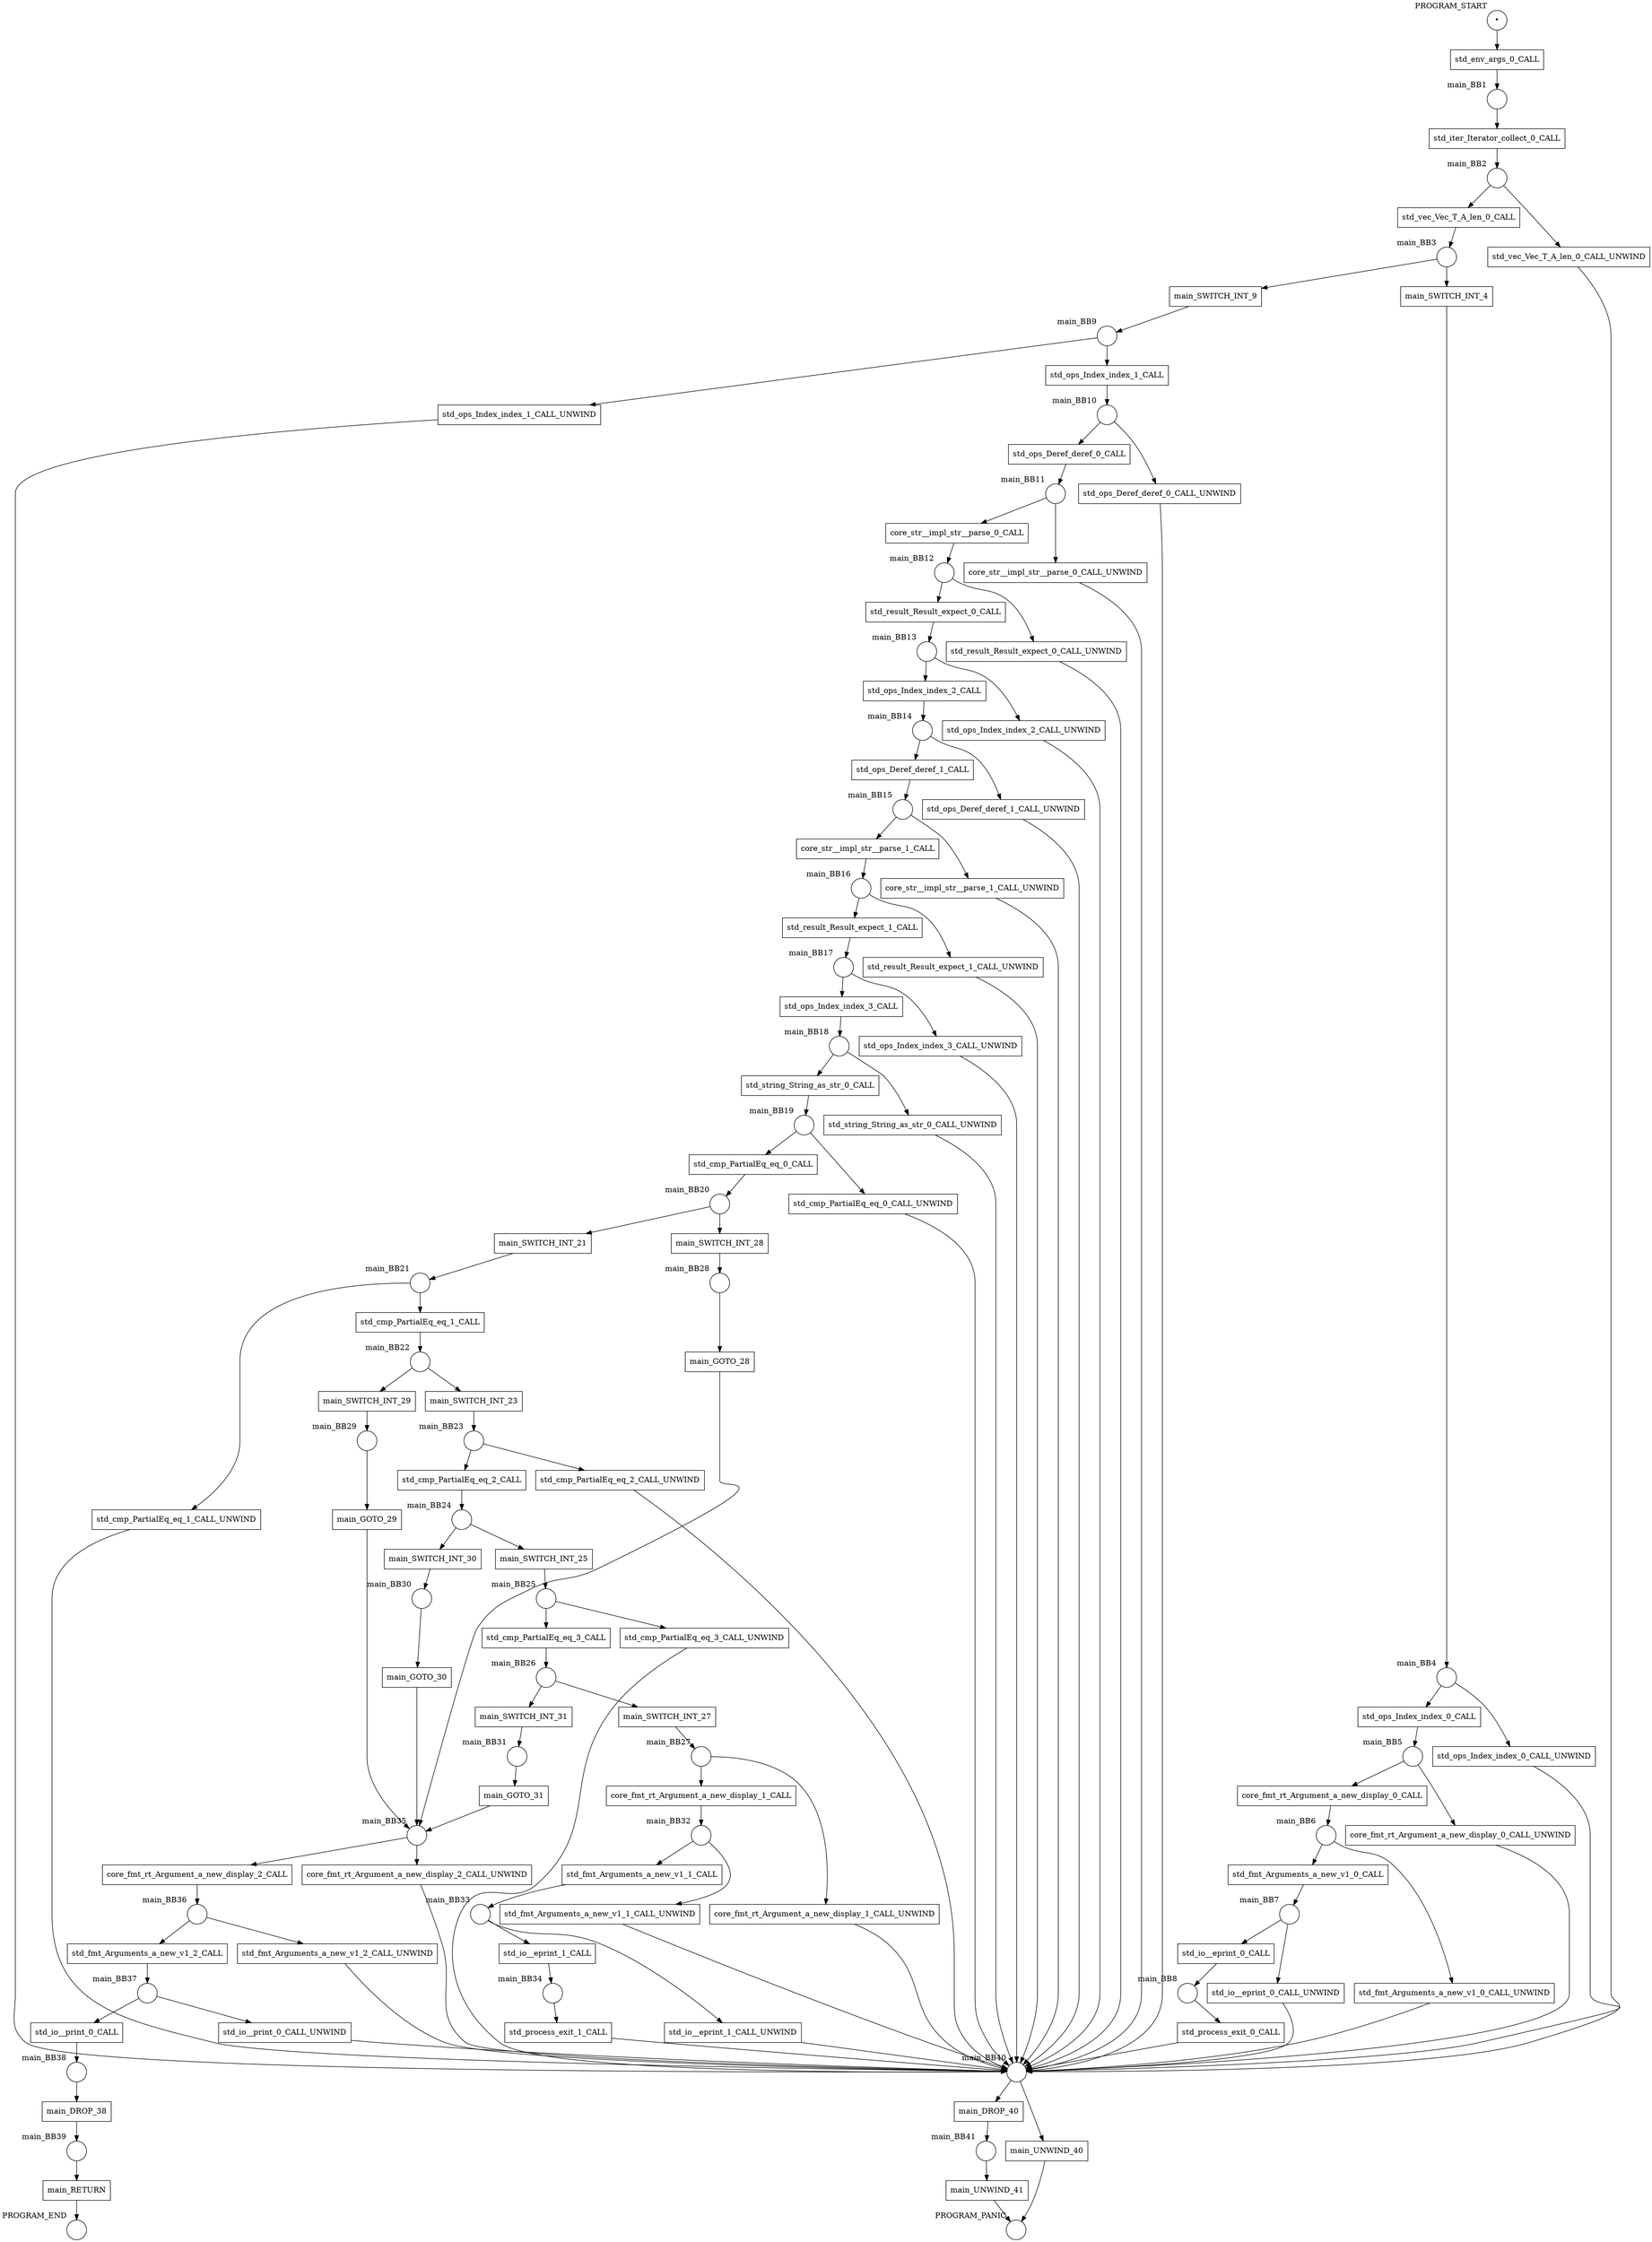 digraph petrinet {
    PROGRAM_END [shape="circle" xlabel="PROGRAM_END" label=""];
    PROGRAM_PANIC [shape="circle" xlabel="PROGRAM_PANIC" label=""];
    PROGRAM_START [shape="circle" xlabel="PROGRAM_START" label="•"];
    main_BB1 [shape="circle" xlabel="main_BB1" label=""];
    main_BB10 [shape="circle" xlabel="main_BB10" label=""];
    main_BB11 [shape="circle" xlabel="main_BB11" label=""];
    main_BB12 [shape="circle" xlabel="main_BB12" label=""];
    main_BB13 [shape="circle" xlabel="main_BB13" label=""];
    main_BB14 [shape="circle" xlabel="main_BB14" label=""];
    main_BB15 [shape="circle" xlabel="main_BB15" label=""];
    main_BB16 [shape="circle" xlabel="main_BB16" label=""];
    main_BB17 [shape="circle" xlabel="main_BB17" label=""];
    main_BB18 [shape="circle" xlabel="main_BB18" label=""];
    main_BB19 [shape="circle" xlabel="main_BB19" label=""];
    main_BB2 [shape="circle" xlabel="main_BB2" label=""];
    main_BB20 [shape="circle" xlabel="main_BB20" label=""];
    main_BB21 [shape="circle" xlabel="main_BB21" label=""];
    main_BB22 [shape="circle" xlabel="main_BB22" label=""];
    main_BB23 [shape="circle" xlabel="main_BB23" label=""];
    main_BB24 [shape="circle" xlabel="main_BB24" label=""];
    main_BB25 [shape="circle" xlabel="main_BB25" label=""];
    main_BB26 [shape="circle" xlabel="main_BB26" label=""];
    main_BB27 [shape="circle" xlabel="main_BB27" label=""];
    main_BB28 [shape="circle" xlabel="main_BB28" label=""];
    main_BB29 [shape="circle" xlabel="main_BB29" label=""];
    main_BB3 [shape="circle" xlabel="main_BB3" label=""];
    main_BB30 [shape="circle" xlabel="main_BB30" label=""];
    main_BB31 [shape="circle" xlabel="main_BB31" label=""];
    main_BB32 [shape="circle" xlabel="main_BB32" label=""];
    main_BB33 [shape="circle" xlabel="main_BB33" label=""];
    main_BB34 [shape="circle" xlabel="main_BB34" label=""];
    main_BB35 [shape="circle" xlabel="main_BB35" label=""];
    main_BB36 [shape="circle" xlabel="main_BB36" label=""];
    main_BB37 [shape="circle" xlabel="main_BB37" label=""];
    main_BB38 [shape="circle" xlabel="main_BB38" label=""];
    main_BB39 [shape="circle" xlabel="main_BB39" label=""];
    main_BB4 [shape="circle" xlabel="main_BB4" label=""];
    main_BB40 [shape="circle" xlabel="main_BB40" label=""];
    main_BB41 [shape="circle" xlabel="main_BB41" label=""];
    main_BB5 [shape="circle" xlabel="main_BB5" label=""];
    main_BB6 [shape="circle" xlabel="main_BB6" label=""];
    main_BB7 [shape="circle" xlabel="main_BB7" label=""];
    main_BB8 [shape="circle" xlabel="main_BB8" label=""];
    main_BB9 [shape="circle" xlabel="main_BB9" label=""];
    core_fmt_rt_Argument_a_new_display_0_CALL [shape="box" xlabel="" label="core_fmt_rt_Argument_a_new_display_0_CALL"];
    core_fmt_rt_Argument_a_new_display_0_CALL_UNWIND [shape="box" xlabel="" label="core_fmt_rt_Argument_a_new_display_0_CALL_UNWIND"];
    core_fmt_rt_Argument_a_new_display_1_CALL [shape="box" xlabel="" label="core_fmt_rt_Argument_a_new_display_1_CALL"];
    core_fmt_rt_Argument_a_new_display_1_CALL_UNWIND [shape="box" xlabel="" label="core_fmt_rt_Argument_a_new_display_1_CALL_UNWIND"];
    core_fmt_rt_Argument_a_new_display_2_CALL [shape="box" xlabel="" label="core_fmt_rt_Argument_a_new_display_2_CALL"];
    core_fmt_rt_Argument_a_new_display_2_CALL_UNWIND [shape="box" xlabel="" label="core_fmt_rt_Argument_a_new_display_2_CALL_UNWIND"];
    core_str__impl_str__parse_0_CALL [shape="box" xlabel="" label="core_str__impl_str__parse_0_CALL"];
    core_str__impl_str__parse_0_CALL_UNWIND [shape="box" xlabel="" label="core_str__impl_str__parse_0_CALL_UNWIND"];
    core_str__impl_str__parse_1_CALL [shape="box" xlabel="" label="core_str__impl_str__parse_1_CALL"];
    core_str__impl_str__parse_1_CALL_UNWIND [shape="box" xlabel="" label="core_str__impl_str__parse_1_CALL_UNWIND"];
    main_DROP_38 [shape="box" xlabel="" label="main_DROP_38"];
    main_DROP_40 [shape="box" xlabel="" label="main_DROP_40"];
    main_GOTO_28 [shape="box" xlabel="" label="main_GOTO_28"];
    main_GOTO_29 [shape="box" xlabel="" label="main_GOTO_29"];
    main_GOTO_30 [shape="box" xlabel="" label="main_GOTO_30"];
    main_GOTO_31 [shape="box" xlabel="" label="main_GOTO_31"];
    main_RETURN [shape="box" xlabel="" label="main_RETURN"];
    main_SWITCH_INT_21 [shape="box" xlabel="" label="main_SWITCH_INT_21"];
    main_SWITCH_INT_23 [shape="box" xlabel="" label="main_SWITCH_INT_23"];
    main_SWITCH_INT_25 [shape="box" xlabel="" label="main_SWITCH_INT_25"];
    main_SWITCH_INT_27 [shape="box" xlabel="" label="main_SWITCH_INT_27"];
    main_SWITCH_INT_28 [shape="box" xlabel="" label="main_SWITCH_INT_28"];
    main_SWITCH_INT_29 [shape="box" xlabel="" label="main_SWITCH_INT_29"];
    main_SWITCH_INT_30 [shape="box" xlabel="" label="main_SWITCH_INT_30"];
    main_SWITCH_INT_31 [shape="box" xlabel="" label="main_SWITCH_INT_31"];
    main_SWITCH_INT_4 [shape="box" xlabel="" label="main_SWITCH_INT_4"];
    main_SWITCH_INT_9 [shape="box" xlabel="" label="main_SWITCH_INT_9"];
    main_UNWIND_40 [shape="box" xlabel="" label="main_UNWIND_40"];
    main_UNWIND_41 [shape="box" xlabel="" label="main_UNWIND_41"];
    std_cmp_PartialEq_eq_0_CALL [shape="box" xlabel="" label="std_cmp_PartialEq_eq_0_CALL"];
    std_cmp_PartialEq_eq_0_CALL_UNWIND [shape="box" xlabel="" label="std_cmp_PartialEq_eq_0_CALL_UNWIND"];
    std_cmp_PartialEq_eq_1_CALL [shape="box" xlabel="" label="std_cmp_PartialEq_eq_1_CALL"];
    std_cmp_PartialEq_eq_1_CALL_UNWIND [shape="box" xlabel="" label="std_cmp_PartialEq_eq_1_CALL_UNWIND"];
    std_cmp_PartialEq_eq_2_CALL [shape="box" xlabel="" label="std_cmp_PartialEq_eq_2_CALL"];
    std_cmp_PartialEq_eq_2_CALL_UNWIND [shape="box" xlabel="" label="std_cmp_PartialEq_eq_2_CALL_UNWIND"];
    std_cmp_PartialEq_eq_3_CALL [shape="box" xlabel="" label="std_cmp_PartialEq_eq_3_CALL"];
    std_cmp_PartialEq_eq_3_CALL_UNWIND [shape="box" xlabel="" label="std_cmp_PartialEq_eq_3_CALL_UNWIND"];
    std_env_args_0_CALL [shape="box" xlabel="" label="std_env_args_0_CALL"];
    std_fmt_Arguments_a_new_v1_0_CALL [shape="box" xlabel="" label="std_fmt_Arguments_a_new_v1_0_CALL"];
    std_fmt_Arguments_a_new_v1_0_CALL_UNWIND [shape="box" xlabel="" label="std_fmt_Arguments_a_new_v1_0_CALL_UNWIND"];
    std_fmt_Arguments_a_new_v1_1_CALL [shape="box" xlabel="" label="std_fmt_Arguments_a_new_v1_1_CALL"];
    std_fmt_Arguments_a_new_v1_1_CALL_UNWIND [shape="box" xlabel="" label="std_fmt_Arguments_a_new_v1_1_CALL_UNWIND"];
    std_fmt_Arguments_a_new_v1_2_CALL [shape="box" xlabel="" label="std_fmt_Arguments_a_new_v1_2_CALL"];
    std_fmt_Arguments_a_new_v1_2_CALL_UNWIND [shape="box" xlabel="" label="std_fmt_Arguments_a_new_v1_2_CALL_UNWIND"];
    std_io__eprint_0_CALL [shape="box" xlabel="" label="std_io__eprint_0_CALL"];
    std_io__eprint_0_CALL_UNWIND [shape="box" xlabel="" label="std_io__eprint_0_CALL_UNWIND"];
    std_io__eprint_1_CALL [shape="box" xlabel="" label="std_io__eprint_1_CALL"];
    std_io__eprint_1_CALL_UNWIND [shape="box" xlabel="" label="std_io__eprint_1_CALL_UNWIND"];
    std_io__print_0_CALL [shape="box" xlabel="" label="std_io__print_0_CALL"];
    std_io__print_0_CALL_UNWIND [shape="box" xlabel="" label="std_io__print_0_CALL_UNWIND"];
    std_iter_Iterator_collect_0_CALL [shape="box" xlabel="" label="std_iter_Iterator_collect_0_CALL"];
    std_ops_Deref_deref_0_CALL [shape="box" xlabel="" label="std_ops_Deref_deref_0_CALL"];
    std_ops_Deref_deref_0_CALL_UNWIND [shape="box" xlabel="" label="std_ops_Deref_deref_0_CALL_UNWIND"];
    std_ops_Deref_deref_1_CALL [shape="box" xlabel="" label="std_ops_Deref_deref_1_CALL"];
    std_ops_Deref_deref_1_CALL_UNWIND [shape="box" xlabel="" label="std_ops_Deref_deref_1_CALL_UNWIND"];
    std_ops_Index_index_0_CALL [shape="box" xlabel="" label="std_ops_Index_index_0_CALL"];
    std_ops_Index_index_0_CALL_UNWIND [shape="box" xlabel="" label="std_ops_Index_index_0_CALL_UNWIND"];
    std_ops_Index_index_1_CALL [shape="box" xlabel="" label="std_ops_Index_index_1_CALL"];
    std_ops_Index_index_1_CALL_UNWIND [shape="box" xlabel="" label="std_ops_Index_index_1_CALL_UNWIND"];
    std_ops_Index_index_2_CALL [shape="box" xlabel="" label="std_ops_Index_index_2_CALL"];
    std_ops_Index_index_2_CALL_UNWIND [shape="box" xlabel="" label="std_ops_Index_index_2_CALL_UNWIND"];
    std_ops_Index_index_3_CALL [shape="box" xlabel="" label="std_ops_Index_index_3_CALL"];
    std_ops_Index_index_3_CALL_UNWIND [shape="box" xlabel="" label="std_ops_Index_index_3_CALL_UNWIND"];
    std_process_exit_0_CALL [shape="box" xlabel="" label="std_process_exit_0_CALL"];
    std_process_exit_1_CALL [shape="box" xlabel="" label="std_process_exit_1_CALL"];
    std_result_Result_expect_0_CALL [shape="box" xlabel="" label="std_result_Result_expect_0_CALL"];
    std_result_Result_expect_0_CALL_UNWIND [shape="box" xlabel="" label="std_result_Result_expect_0_CALL_UNWIND"];
    std_result_Result_expect_1_CALL [shape="box" xlabel="" label="std_result_Result_expect_1_CALL"];
    std_result_Result_expect_1_CALL_UNWIND [shape="box" xlabel="" label="std_result_Result_expect_1_CALL_UNWIND"];
    std_string_String_as_str_0_CALL [shape="box" xlabel="" label="std_string_String_as_str_0_CALL"];
    std_string_String_as_str_0_CALL_UNWIND [shape="box" xlabel="" label="std_string_String_as_str_0_CALL_UNWIND"];
    std_vec_Vec_T_A_len_0_CALL [shape="box" xlabel="" label="std_vec_Vec_T_A_len_0_CALL"];
    std_vec_Vec_T_A_len_0_CALL_UNWIND [shape="box" xlabel="" label="std_vec_Vec_T_A_len_0_CALL_UNWIND"];
    PROGRAM_START -> std_env_args_0_CALL;
    main_BB1 -> std_iter_Iterator_collect_0_CALL;
    main_BB10 -> std_ops_Deref_deref_0_CALL;
    main_BB10 -> std_ops_Deref_deref_0_CALL_UNWIND;
    main_BB11 -> core_str__impl_str__parse_0_CALL;
    main_BB11 -> core_str__impl_str__parse_0_CALL_UNWIND;
    main_BB12 -> std_result_Result_expect_0_CALL;
    main_BB12 -> std_result_Result_expect_0_CALL_UNWIND;
    main_BB13 -> std_ops_Index_index_2_CALL;
    main_BB13 -> std_ops_Index_index_2_CALL_UNWIND;
    main_BB14 -> std_ops_Deref_deref_1_CALL;
    main_BB14 -> std_ops_Deref_deref_1_CALL_UNWIND;
    main_BB15 -> core_str__impl_str__parse_1_CALL;
    main_BB15 -> core_str__impl_str__parse_1_CALL_UNWIND;
    main_BB16 -> std_result_Result_expect_1_CALL;
    main_BB16 -> std_result_Result_expect_1_CALL_UNWIND;
    main_BB17 -> std_ops_Index_index_3_CALL;
    main_BB17 -> std_ops_Index_index_3_CALL_UNWIND;
    main_BB18 -> std_string_String_as_str_0_CALL;
    main_BB18 -> std_string_String_as_str_0_CALL_UNWIND;
    main_BB19 -> std_cmp_PartialEq_eq_0_CALL;
    main_BB19 -> std_cmp_PartialEq_eq_0_CALL_UNWIND;
    main_BB2 -> std_vec_Vec_T_A_len_0_CALL;
    main_BB2 -> std_vec_Vec_T_A_len_0_CALL_UNWIND;
    main_BB20 -> main_SWITCH_INT_21;
    main_BB20 -> main_SWITCH_INT_28;
    main_BB21 -> std_cmp_PartialEq_eq_1_CALL;
    main_BB21 -> std_cmp_PartialEq_eq_1_CALL_UNWIND;
    main_BB22 -> main_SWITCH_INT_23;
    main_BB22 -> main_SWITCH_INT_29;
    main_BB23 -> std_cmp_PartialEq_eq_2_CALL;
    main_BB23 -> std_cmp_PartialEq_eq_2_CALL_UNWIND;
    main_BB24 -> main_SWITCH_INT_25;
    main_BB24 -> main_SWITCH_INT_30;
    main_BB25 -> std_cmp_PartialEq_eq_3_CALL;
    main_BB25 -> std_cmp_PartialEq_eq_3_CALL_UNWIND;
    main_BB26 -> main_SWITCH_INT_27;
    main_BB26 -> main_SWITCH_INT_31;
    main_BB27 -> core_fmt_rt_Argument_a_new_display_1_CALL;
    main_BB27 -> core_fmt_rt_Argument_a_new_display_1_CALL_UNWIND;
    main_BB28 -> main_GOTO_28;
    main_BB29 -> main_GOTO_29;
    main_BB3 -> main_SWITCH_INT_4;
    main_BB3 -> main_SWITCH_INT_9;
    main_BB30 -> main_GOTO_30;
    main_BB31 -> main_GOTO_31;
    main_BB32 -> std_fmt_Arguments_a_new_v1_1_CALL;
    main_BB32 -> std_fmt_Arguments_a_new_v1_1_CALL_UNWIND;
    main_BB33 -> std_io__eprint_1_CALL;
    main_BB33 -> std_io__eprint_1_CALL_UNWIND;
    main_BB34 -> std_process_exit_1_CALL;
    main_BB35 -> core_fmt_rt_Argument_a_new_display_2_CALL;
    main_BB35 -> core_fmt_rt_Argument_a_new_display_2_CALL_UNWIND;
    main_BB36 -> std_fmt_Arguments_a_new_v1_2_CALL;
    main_BB36 -> std_fmt_Arguments_a_new_v1_2_CALL_UNWIND;
    main_BB37 -> std_io__print_0_CALL;
    main_BB37 -> std_io__print_0_CALL_UNWIND;
    main_BB38 -> main_DROP_38;
    main_BB39 -> main_RETURN;
    main_BB4 -> std_ops_Index_index_0_CALL;
    main_BB4 -> std_ops_Index_index_0_CALL_UNWIND;
    main_BB40 -> main_DROP_40;
    main_BB40 -> main_UNWIND_40;
    main_BB41 -> main_UNWIND_41;
    main_BB5 -> core_fmt_rt_Argument_a_new_display_0_CALL;
    main_BB5 -> core_fmt_rt_Argument_a_new_display_0_CALL_UNWIND;
    main_BB6 -> std_fmt_Arguments_a_new_v1_0_CALL;
    main_BB6 -> std_fmt_Arguments_a_new_v1_0_CALL_UNWIND;
    main_BB7 -> std_io__eprint_0_CALL;
    main_BB7 -> std_io__eprint_0_CALL_UNWIND;
    main_BB8 -> std_process_exit_0_CALL;
    main_BB9 -> std_ops_Index_index_1_CALL;
    main_BB9 -> std_ops_Index_index_1_CALL_UNWIND;
    core_fmt_rt_Argument_a_new_display_0_CALL -> main_BB6;
    core_fmt_rt_Argument_a_new_display_0_CALL_UNWIND -> main_BB40;
    core_fmt_rt_Argument_a_new_display_1_CALL -> main_BB32;
    core_fmt_rt_Argument_a_new_display_1_CALL_UNWIND -> main_BB40;
    core_fmt_rt_Argument_a_new_display_2_CALL -> main_BB36;
    core_fmt_rt_Argument_a_new_display_2_CALL_UNWIND -> main_BB40;
    core_str__impl_str__parse_0_CALL -> main_BB12;
    core_str__impl_str__parse_0_CALL_UNWIND -> main_BB40;
    core_str__impl_str__parse_1_CALL -> main_BB16;
    core_str__impl_str__parse_1_CALL_UNWIND -> main_BB40;
    main_DROP_38 -> main_BB39;
    main_DROP_40 -> main_BB41;
    main_GOTO_28 -> main_BB35;
    main_GOTO_29 -> main_BB35;
    main_GOTO_30 -> main_BB35;
    main_GOTO_31 -> main_BB35;
    main_RETURN -> PROGRAM_END;
    main_SWITCH_INT_21 -> main_BB21;
    main_SWITCH_INT_23 -> main_BB23;
    main_SWITCH_INT_25 -> main_BB25;
    main_SWITCH_INT_27 -> main_BB27;
    main_SWITCH_INT_28 -> main_BB28;
    main_SWITCH_INT_29 -> main_BB29;
    main_SWITCH_INT_30 -> main_BB30;
    main_SWITCH_INT_31 -> main_BB31;
    main_SWITCH_INT_4 -> main_BB4;
    main_SWITCH_INT_9 -> main_BB9;
    main_UNWIND_40 -> PROGRAM_PANIC;
    main_UNWIND_41 -> PROGRAM_PANIC;
    std_cmp_PartialEq_eq_0_CALL -> main_BB20;
    std_cmp_PartialEq_eq_0_CALL_UNWIND -> main_BB40;
    std_cmp_PartialEq_eq_1_CALL -> main_BB22;
    std_cmp_PartialEq_eq_1_CALL_UNWIND -> main_BB40;
    std_cmp_PartialEq_eq_2_CALL -> main_BB24;
    std_cmp_PartialEq_eq_2_CALL_UNWIND -> main_BB40;
    std_cmp_PartialEq_eq_3_CALL -> main_BB26;
    std_cmp_PartialEq_eq_3_CALL_UNWIND -> main_BB40;
    std_env_args_0_CALL -> main_BB1;
    std_fmt_Arguments_a_new_v1_0_CALL -> main_BB7;
    std_fmt_Arguments_a_new_v1_0_CALL_UNWIND -> main_BB40;
    std_fmt_Arguments_a_new_v1_1_CALL -> main_BB33;
    std_fmt_Arguments_a_new_v1_1_CALL_UNWIND -> main_BB40;
    std_fmt_Arguments_a_new_v1_2_CALL -> main_BB37;
    std_fmt_Arguments_a_new_v1_2_CALL_UNWIND -> main_BB40;
    std_io__eprint_0_CALL -> main_BB8;
    std_io__eprint_0_CALL_UNWIND -> main_BB40;
    std_io__eprint_1_CALL -> main_BB34;
    std_io__eprint_1_CALL_UNWIND -> main_BB40;
    std_io__print_0_CALL -> main_BB38;
    std_io__print_0_CALL_UNWIND -> main_BB40;
    std_iter_Iterator_collect_0_CALL -> main_BB2;
    std_ops_Deref_deref_0_CALL -> main_BB11;
    std_ops_Deref_deref_0_CALL_UNWIND -> main_BB40;
    std_ops_Deref_deref_1_CALL -> main_BB15;
    std_ops_Deref_deref_1_CALL_UNWIND -> main_BB40;
    std_ops_Index_index_0_CALL -> main_BB5;
    std_ops_Index_index_0_CALL_UNWIND -> main_BB40;
    std_ops_Index_index_1_CALL -> main_BB10;
    std_ops_Index_index_1_CALL_UNWIND -> main_BB40;
    std_ops_Index_index_2_CALL -> main_BB14;
    std_ops_Index_index_2_CALL_UNWIND -> main_BB40;
    std_ops_Index_index_3_CALL -> main_BB18;
    std_ops_Index_index_3_CALL_UNWIND -> main_BB40;
    std_process_exit_0_CALL -> main_BB40;
    std_process_exit_1_CALL -> main_BB40;
    std_result_Result_expect_0_CALL -> main_BB13;
    std_result_Result_expect_0_CALL_UNWIND -> main_BB40;
    std_result_Result_expect_1_CALL -> main_BB17;
    std_result_Result_expect_1_CALL_UNWIND -> main_BB40;
    std_string_String_as_str_0_CALL -> main_BB19;
    std_string_String_as_str_0_CALL_UNWIND -> main_BB40;
    std_vec_Vec_T_A_len_0_CALL -> main_BB3;
    std_vec_Vec_T_A_len_0_CALL_UNWIND -> main_BB40;
}
